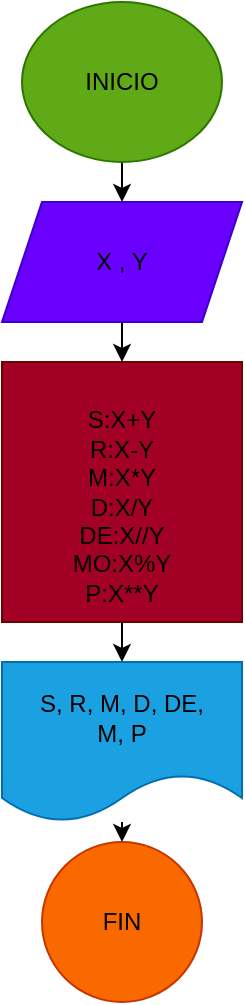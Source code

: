 <mxfile>
    <diagram id="A-FbVKKkW1FGdakt7Jjj" name="Page-1">
        <mxGraphModel dx="576" dy="413" grid="1" gridSize="10" guides="1" tooltips="1" connect="1" arrows="1" fold="1" page="1" pageScale="1" pageWidth="827" pageHeight="1169" math="0" shadow="0">
            <root>
                <mxCell id="0"/>
                <mxCell id="1" parent="0"/>
                <mxCell id="6" value="" style="edgeStyle=none;html=1;fontColor=#000000;" edge="1" parent="1" source="4" target="5">
                    <mxGeometry relative="1" as="geometry"/>
                </mxCell>
                <mxCell id="4" value="&lt;font color=&quot;#000000&quot;&gt;INICIO&lt;/font&gt;" style="ellipse;whiteSpace=wrap;html=1;fillColor=#60a917;fontColor=#ffffff;strokeColor=#2D7600;" vertex="1" parent="1">
                    <mxGeometry x="180" y="10" width="100" height="80" as="geometry"/>
                </mxCell>
                <mxCell id="8" value="" style="edgeStyle=none;html=1;fontColor=#000000;" edge="1" parent="1" source="5" target="7">
                    <mxGeometry relative="1" as="geometry"/>
                </mxCell>
                <mxCell id="5" value="&lt;font color=&quot;#000000&quot;&gt;X , Y&lt;/font&gt;" style="shape=parallelogram;perimeter=parallelogramPerimeter;whiteSpace=wrap;html=1;fixedSize=1;fillColor=#6a00ff;strokeColor=#3700CC;fontColor=#ffffff;" vertex="1" parent="1">
                    <mxGeometry x="170" y="110" width="120" height="60" as="geometry"/>
                </mxCell>
                <mxCell id="11" value="" style="edgeStyle=none;html=1;fontColor=#000000;" edge="1" parent="1" source="7" target="10">
                    <mxGeometry relative="1" as="geometry"/>
                </mxCell>
                <mxCell id="7" value="&lt;font color=&quot;#000000&quot;&gt;&lt;br&gt;S:X+Y&lt;br&gt;R:X-Y&lt;br&gt;M:X*Y&lt;br&gt;D:X/Y&lt;br&gt;DE:X//Y&lt;br&gt;MO:X%Y&lt;br&gt;P:X**Y&lt;br&gt;&lt;/font&gt;" style="whiteSpace=wrap;html=1;fillColor=#a20025;strokeColor=#6F0000;fontColor=#ffffff;" vertex="1" parent="1">
                    <mxGeometry x="170" y="190" width="120" height="130" as="geometry"/>
                </mxCell>
                <mxCell id="13" value="" style="edgeStyle=none;html=1;fontColor=#000000;" edge="1" parent="1" source="10" target="12">
                    <mxGeometry relative="1" as="geometry"/>
                </mxCell>
                <mxCell id="10" value="&lt;font color=&quot;#000000&quot;&gt;S, R, M, D, DE,&lt;br&gt;M, P&lt;br&gt;&lt;/font&gt;" style="shape=document;whiteSpace=wrap;html=1;boundedLbl=1;fillColor=#1ba1e2;strokeColor=#006EAF;fontColor=#ffffff;" vertex="1" parent="1">
                    <mxGeometry x="170" y="340" width="120" height="80" as="geometry"/>
                </mxCell>
                <mxCell id="12" value="&lt;font color=&quot;#000000&quot;&gt;FIN&lt;/font&gt;" style="ellipse;whiteSpace=wrap;html=1;fillColor=#fa6800;strokeColor=#C73500;fontColor=#000000;" vertex="1" parent="1">
                    <mxGeometry x="190" y="430" width="80" height="80" as="geometry"/>
                </mxCell>
            </root>
        </mxGraphModel>
    </diagram>
</mxfile>